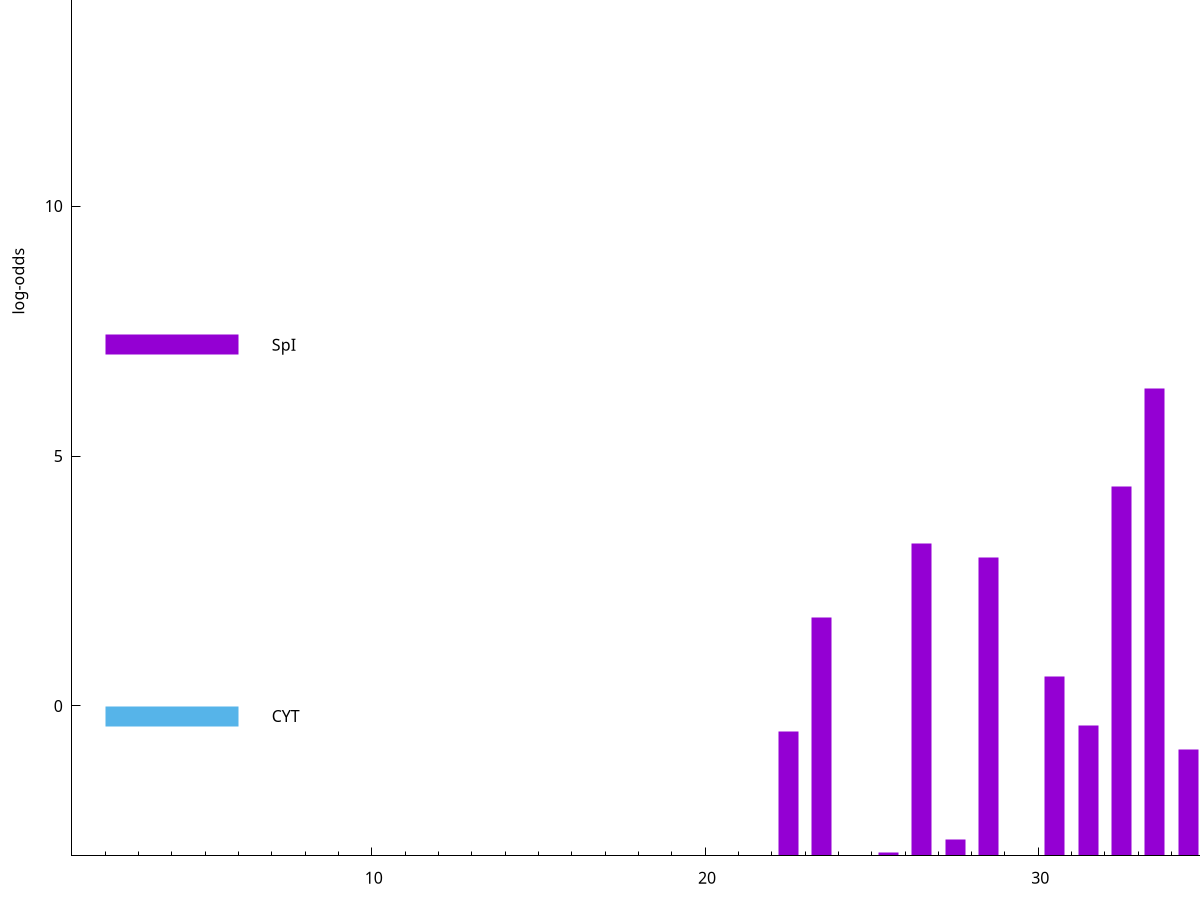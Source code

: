 set title "LipoP predictions for SRR3467249.gff"
set size 2., 1.4
set xrange [1:70] 
set mxtics 10
set yrange [-3:20]
set y2range [0:23]
set ylabel "log-odds"
set term postscript eps color solid "Helvetica" 30
set output "SRR3467249.gff108.eps"
set arrow from 2,18.143 to 6,18.143 nohead lt 4 lw 20
set label "TMH" at 7,18.143
set arrow from 2,7.22488 to 6,7.22488 nohead lt 1 lw 20
set label "SpI" at 7,7.22488
set arrow from 2,-0.200913 to 6,-0.200913 nohead lt 3 lw 20
set label "CYT" at 7,-0.200913
set arrow from 2,18.143 to 6,18.143 nohead lt 4 lw 20
set label "TMH" at 7,18.143
# NOTE: The scores below are the log-odds scores with the threshold
# NOTE: subtracted (a hack to make gnuplot make the histogram all
# NOTE: look nice).
plot "-" axes x1y2 title "" with impulses lt 1 lw 20
33.500000 9.360830
32.500000 7.387420
37.500000 6.942940
26.500000 6.248600
28.500000 5.966840
35.500000 5.490060
23.500000 4.763900
30.500000 3.594609
31.500000 2.603529
22.500000 2.490356
42.500000 2.336702
34.500000 2.138416
27.500000 0.323460
25.500000 0.070050
e
exit
